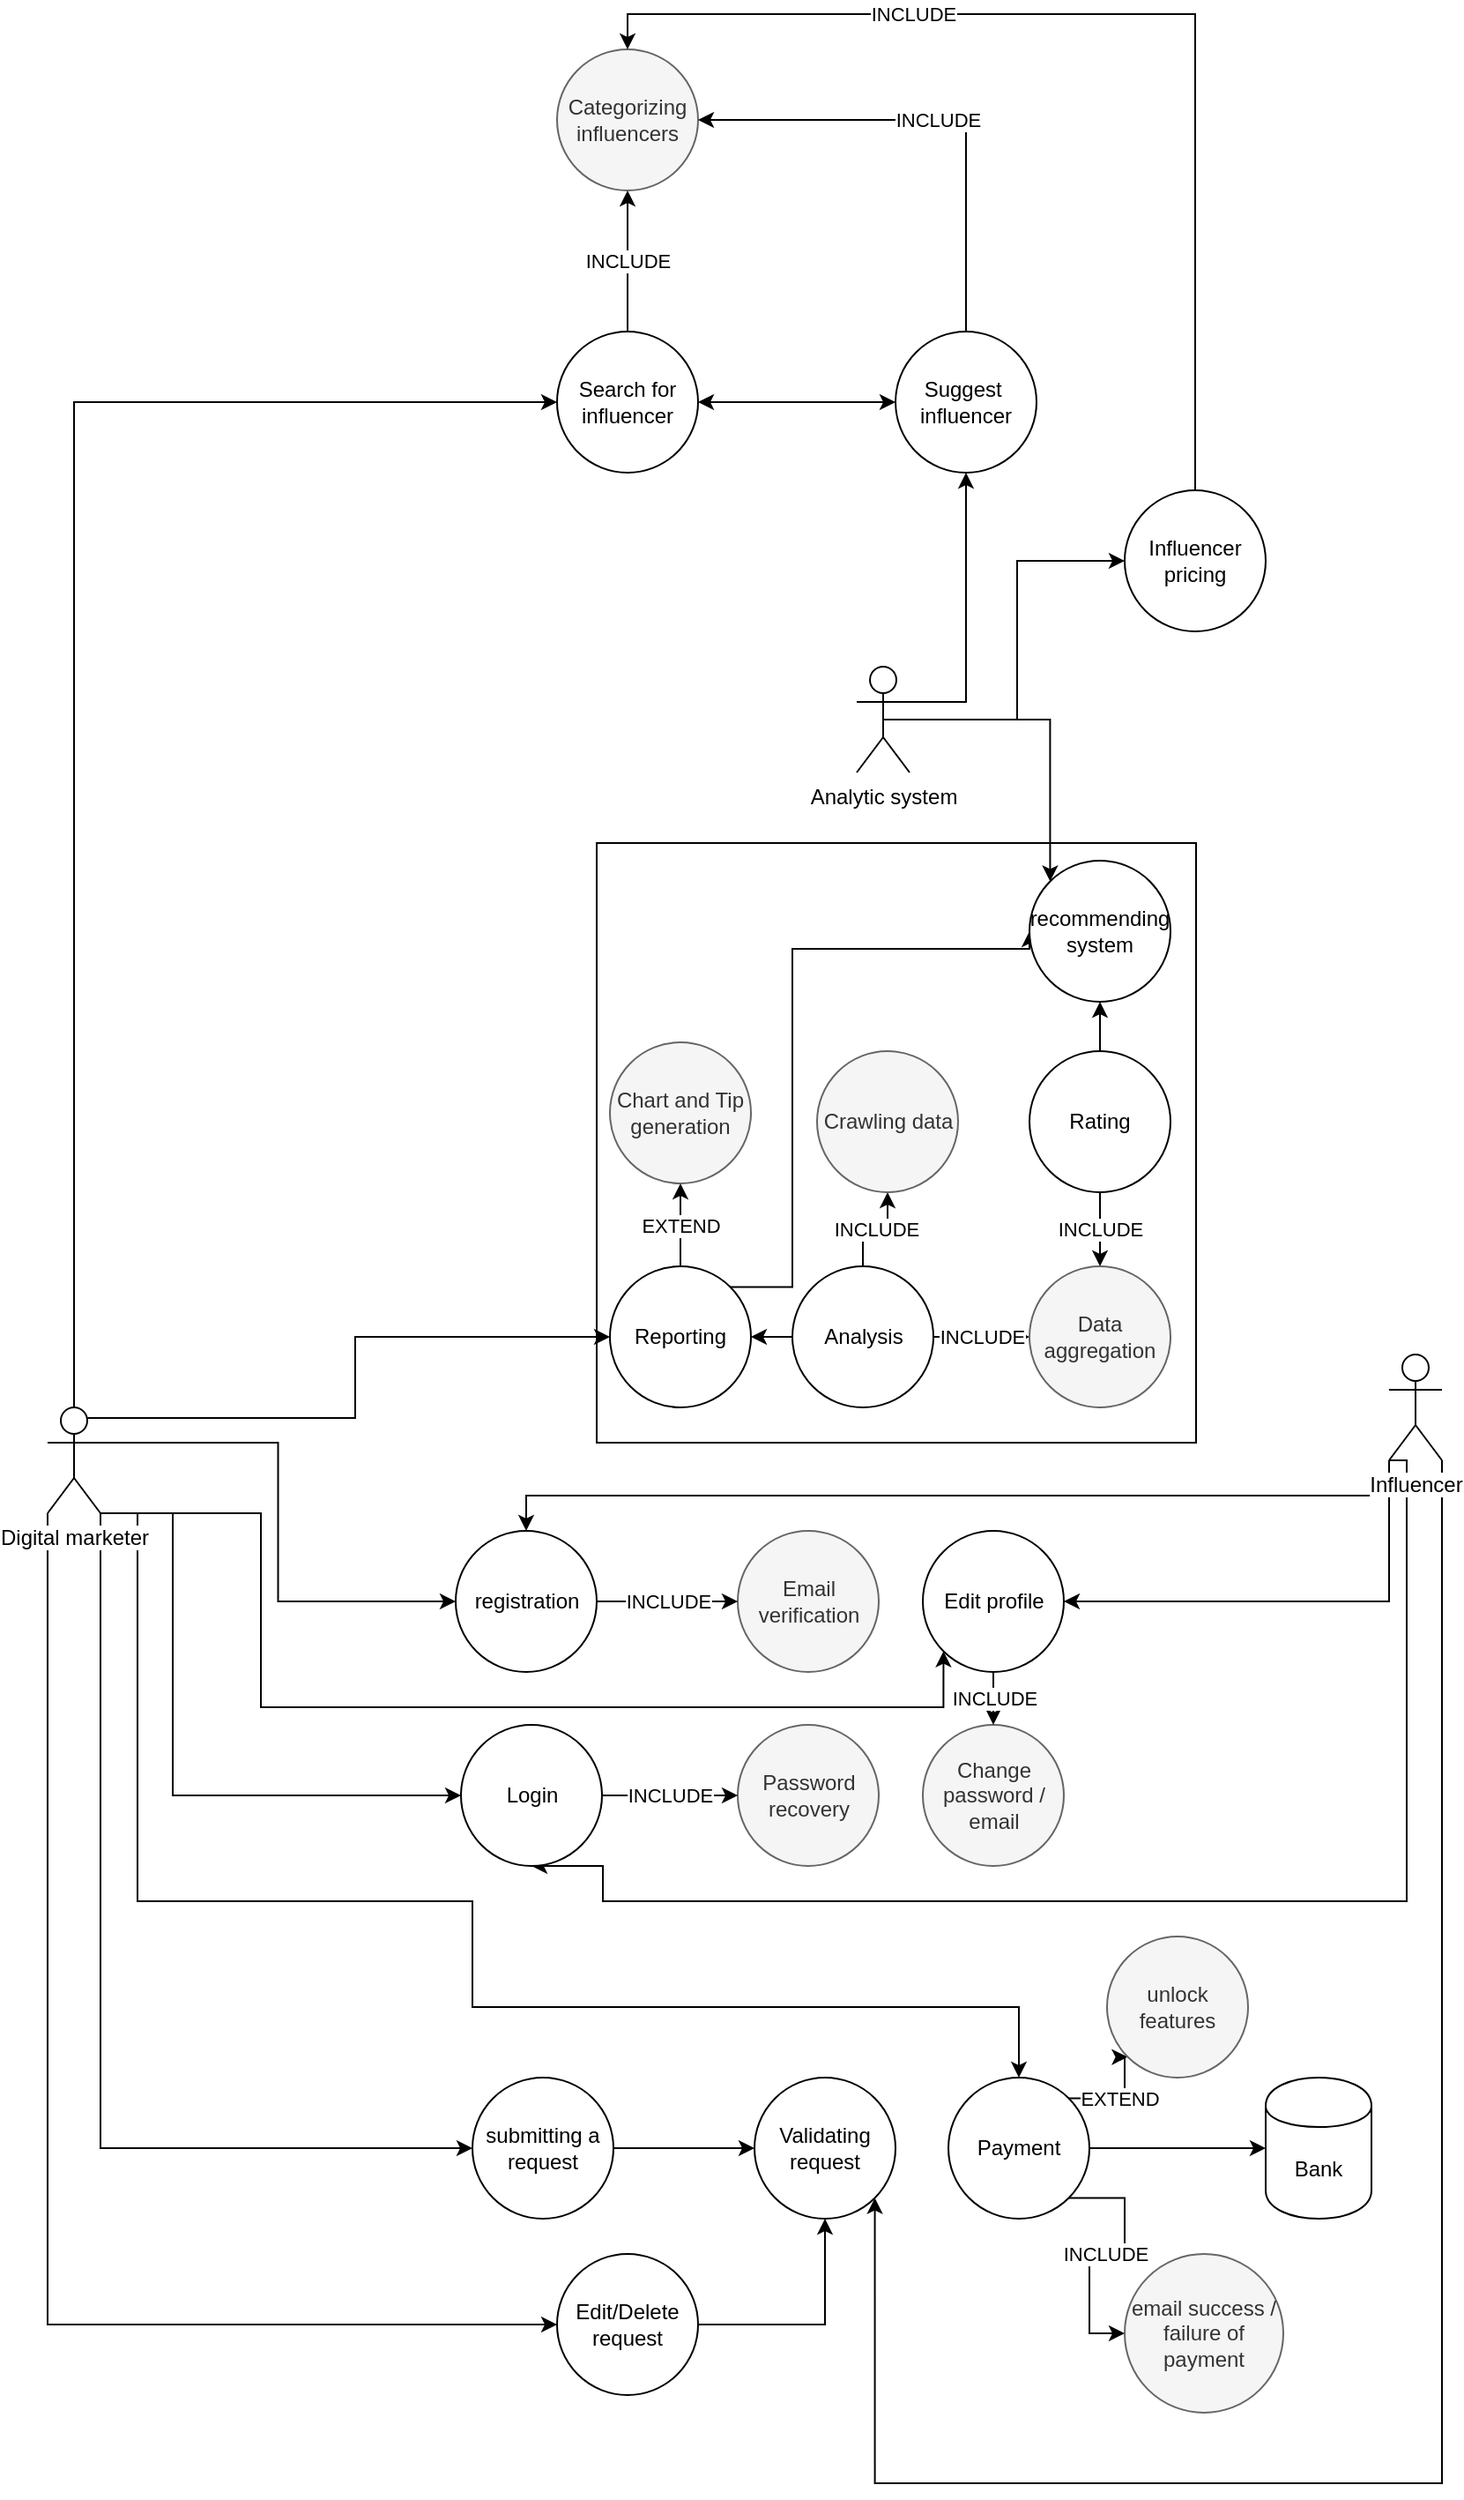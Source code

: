 <mxfile version="12.2.3" type="google" pages="1"><diagram id="gOMcOOEPhn_NpHlBMeWH" name="Page-1"><mxGraphModel dx="1024" dy="1661" grid="1" gridSize="10" guides="1" tooltips="1" connect="1" arrows="1" fold="1" page="1" pageScale="1" pageWidth="850" pageHeight="1100" math="0" shadow="0"><root><mxCell id="0"/><mxCell id="1" parent="0"/><mxCell id="QwFjJhDq7Xz8kx3SxyNN-1" value="" style="edgeStyle=orthogonalEdgeStyle;rounded=0;orthogonalLoop=1;jettySize=auto;html=1;startArrow=classic;startFill=1;" edge="1" parent="1" source="QwFjJhDq7Xz8kx3SxyNN-2" target="QwFjJhDq7Xz8kx3SxyNN-3"><mxGeometry relative="1" as="geometry"/></mxCell><mxCell id="QwFjJhDq7Xz8kx3SxyNN-95" value="INCLUDE" style="edgeStyle=orthogonalEdgeStyle;rounded=0;orthogonalLoop=1;jettySize=auto;html=1;exitX=0.5;exitY=0;exitDx=0;exitDy=0;entryX=0.5;entryY=1;entryDx=0;entryDy=0;startArrow=none;startFill=0;endArrow=classic;endFill=1;" edge="1" parent="1" source="QwFjJhDq7Xz8kx3SxyNN-2" target="QwFjJhDq7Xz8kx3SxyNN-70"><mxGeometry relative="1" as="geometry"/></mxCell><mxCell id="QwFjJhDq7Xz8kx3SxyNN-2" value="Search for influencer" style="ellipse;whiteSpace=wrap;html=1;aspect=fixed;" vertex="1" parent="1"><mxGeometry x="318" y="-200" width="80" height="80" as="geometry"/></mxCell><mxCell id="QwFjJhDq7Xz8kx3SxyNN-70" value="&lt;div&gt;Categorizing&lt;/div&gt;&lt;div&gt;influencers&lt;br&gt;&lt;/div&gt;" style="ellipse;whiteSpace=wrap;html=1;aspect=fixed;fillColor=#f5f5f5;strokeColor=#666666;fontColor=#333333;" vertex="1" parent="1"><mxGeometry x="318" y="-360" width="80" height="80" as="geometry"/></mxCell><mxCell id="QwFjJhDq7Xz8kx3SxyNN-96" value="INCLUDE" style="edgeStyle=orthogonalEdgeStyle;rounded=0;orthogonalLoop=1;jettySize=auto;html=1;exitX=0.5;exitY=0;exitDx=0;exitDy=0;entryX=1;entryY=0.5;entryDx=0;entryDy=0;startArrow=none;startFill=0;endArrow=classic;endFill=1;" edge="1" parent="1" source="QwFjJhDq7Xz8kx3SxyNN-3" target="QwFjJhDq7Xz8kx3SxyNN-70"><mxGeometry relative="1" as="geometry"/></mxCell><mxCell id="QwFjJhDq7Xz8kx3SxyNN-3" value="&lt;div&gt;Suggest&amp;nbsp; influencer&lt;/div&gt;" style="ellipse;whiteSpace=wrap;html=1;aspect=fixed;" vertex="1" parent="1"><mxGeometry x="510" y="-200" width="80" height="80" as="geometry"/></mxCell><mxCell id="QwFjJhDq7Xz8kx3SxyNN-63" style="edgeStyle=orthogonalEdgeStyle;rounded=0;orthogonalLoop=1;jettySize=auto;html=1;exitX=0;exitY=1;exitDx=0;exitDy=0;exitPerimeter=0;entryX=1;entryY=0.5;entryDx=0;entryDy=0;startArrow=none;startFill=0;endArrow=classic;endFill=1;" edge="1" parent="1" source="QwFjJhDq7Xz8kx3SxyNN-5" target="QwFjJhDq7Xz8kx3SxyNN-17"><mxGeometry relative="1" as="geometry"/></mxCell><mxCell id="QwFjJhDq7Xz8kx3SxyNN-64" style="edgeStyle=orthogonalEdgeStyle;rounded=0;orthogonalLoop=1;jettySize=auto;html=1;exitX=0;exitY=1;exitDx=0;exitDy=0;exitPerimeter=0;entryX=0.5;entryY=0;entryDx=0;entryDy=0;startArrow=none;startFill=0;endArrow=classic;endFill=1;" edge="1" parent="1" source="QwFjJhDq7Xz8kx3SxyNN-5" target="QwFjJhDq7Xz8kx3SxyNN-19"><mxGeometry relative="1" as="geometry"/></mxCell><mxCell id="QwFjJhDq7Xz8kx3SxyNN-65" style="edgeStyle=orthogonalEdgeStyle;rounded=0;orthogonalLoop=1;jettySize=auto;html=1;exitX=0;exitY=1;exitDx=0;exitDy=0;exitPerimeter=0;entryX=0.5;entryY=1;entryDx=0;entryDy=0;startArrow=none;startFill=0;endArrow=classic;endFill=1;" edge="1" parent="1" source="QwFjJhDq7Xz8kx3SxyNN-5" target="QwFjJhDq7Xz8kx3SxyNN-18"><mxGeometry relative="1" as="geometry"><Array as="points"><mxPoint x="800" y="440"/><mxPoint x="800" y="690"/><mxPoint x="344" y="690"/></Array></mxGeometry></mxCell><mxCell id="QwFjJhDq7Xz8kx3SxyNN-93" style="edgeStyle=orthogonalEdgeStyle;rounded=0;orthogonalLoop=1;jettySize=auto;html=1;exitX=1;exitY=1;exitDx=0;exitDy=0;exitPerimeter=0;startArrow=none;startFill=0;endArrow=classic;endFill=1;entryX=1;entryY=1;entryDx=0;entryDy=0;" edge="1" parent="1" source="QwFjJhDq7Xz8kx3SxyNN-5" target="QwFjJhDq7Xz8kx3SxyNN-79"><mxGeometry relative="1" as="geometry"><mxPoint x="820" y="1000" as="targetPoint"/><Array as="points"><mxPoint x="820" y="1020"/><mxPoint x="498" y="1020"/></Array></mxGeometry></mxCell><mxCell id="QwFjJhDq7Xz8kx3SxyNN-5" value="Influencer" style="shape=umlActor;verticalLabelPosition=bottom;labelBackgroundColor=#ffffff;verticalAlign=top;html=1;outlineConnect=0;fillColor=none;" vertex="1" parent="1"><mxGeometry x="790" y="380" width="30" height="60" as="geometry"/></mxCell><mxCell id="QwFjJhDq7Xz8kx3SxyNN-8" style="edgeStyle=orthogonalEdgeStyle;rounded=0;orthogonalLoop=1;jettySize=auto;html=1;exitX=0.5;exitY=0;exitDx=0;exitDy=0;exitPerimeter=0;entryX=0;entryY=0.5;entryDx=0;entryDy=0;startArrow=none;startFill=0;" edge="1" parent="1" source="QwFjJhDq7Xz8kx3SxyNN-10" target="QwFjJhDq7Xz8kx3SxyNN-2"><mxGeometry relative="1" as="geometry"/></mxCell><mxCell id="QwFjJhDq7Xz8kx3SxyNN-60" style="edgeStyle=orthogonalEdgeStyle;rounded=0;orthogonalLoop=1;jettySize=auto;html=1;exitX=0.75;exitY=0.1;exitDx=0;exitDy=0;exitPerimeter=0;startArrow=none;startFill=0;endArrow=classic;endFill=1;" edge="1" parent="1" source="QwFjJhDq7Xz8kx3SxyNN-10" target="QwFjJhDq7Xz8kx3SxyNN-22"><mxGeometry relative="1" as="geometry"/></mxCell><mxCell id="QwFjJhDq7Xz8kx3SxyNN-67" style="edgeStyle=orthogonalEdgeStyle;rounded=0;orthogonalLoop=1;jettySize=auto;html=1;exitX=1;exitY=0.333;exitDx=0;exitDy=0;exitPerimeter=0;entryX=0;entryY=0.5;entryDx=0;entryDy=0;startArrow=none;startFill=0;endArrow=classic;endFill=1;" edge="1" parent="1" source="QwFjJhDq7Xz8kx3SxyNN-10" target="QwFjJhDq7Xz8kx3SxyNN-19"><mxGeometry relative="1" as="geometry"/></mxCell><mxCell id="QwFjJhDq7Xz8kx3SxyNN-68" style="edgeStyle=orthogonalEdgeStyle;rounded=0;orthogonalLoop=1;jettySize=auto;html=1;exitX=1;exitY=1;exitDx=0;exitDy=0;exitPerimeter=0;entryX=0;entryY=1;entryDx=0;entryDy=0;startArrow=none;startFill=0;endArrow=classic;endFill=1;" edge="1" parent="1" source="QwFjJhDq7Xz8kx3SxyNN-10" target="QwFjJhDq7Xz8kx3SxyNN-17"><mxGeometry relative="1" as="geometry"><Array as="points"><mxPoint x="150" y="470"/><mxPoint x="150" y="580"/><mxPoint x="537" y="580"/></Array></mxGeometry></mxCell><mxCell id="QwFjJhDq7Xz8kx3SxyNN-69" style="edgeStyle=orthogonalEdgeStyle;rounded=0;orthogonalLoop=1;jettySize=auto;html=1;exitX=1;exitY=1;exitDx=0;exitDy=0;exitPerimeter=0;entryX=0;entryY=0.5;entryDx=0;entryDy=0;startArrow=none;startFill=0;endArrow=classic;endFill=1;" edge="1" parent="1" source="QwFjJhDq7Xz8kx3SxyNN-10" target="QwFjJhDq7Xz8kx3SxyNN-18"><mxGeometry relative="1" as="geometry"><Array as="points"><mxPoint x="100" y="470"/><mxPoint x="100" y="630"/></Array></mxGeometry></mxCell><mxCell id="QwFjJhDq7Xz8kx3SxyNN-90" style="edgeStyle=orthogonalEdgeStyle;rounded=0;orthogonalLoop=1;jettySize=auto;html=1;exitX=1;exitY=1;exitDx=0;exitDy=0;exitPerimeter=0;entryX=0;entryY=0.5;entryDx=0;entryDy=0;startArrow=none;startFill=0;endArrow=classic;endFill=1;" edge="1" parent="1" source="QwFjJhDq7Xz8kx3SxyNN-10" target="QwFjJhDq7Xz8kx3SxyNN-30"><mxGeometry relative="1" as="geometry"/></mxCell><mxCell id="QwFjJhDq7Xz8kx3SxyNN-91" style="edgeStyle=orthogonalEdgeStyle;rounded=0;orthogonalLoop=1;jettySize=auto;html=1;exitX=0;exitY=1;exitDx=0;exitDy=0;exitPerimeter=0;entryX=0;entryY=0.5;entryDx=0;entryDy=0;startArrow=none;startFill=0;endArrow=classic;endFill=1;" edge="1" parent="1" source="QwFjJhDq7Xz8kx3SxyNN-10" target="QwFjJhDq7Xz8kx3SxyNN-29"><mxGeometry relative="1" as="geometry"/></mxCell><mxCell id="QwFjJhDq7Xz8kx3SxyNN-92" style="edgeStyle=orthogonalEdgeStyle;rounded=0;orthogonalLoop=1;jettySize=auto;html=1;exitX=1;exitY=1;exitDx=0;exitDy=0;exitPerimeter=0;startArrow=none;startFill=0;endArrow=classic;endFill=1;entryX=0.5;entryY=0;entryDx=0;entryDy=0;" edge="1" parent="1" source="QwFjJhDq7Xz8kx3SxyNN-10" target="QwFjJhDq7Xz8kx3SxyNN-28"><mxGeometry relative="1" as="geometry"><mxPoint x="270" y="750" as="targetPoint"/><Array as="points"><mxPoint x="80" y="470"/><mxPoint x="80" y="690"/><mxPoint x="270" y="690"/><mxPoint x="270" y="750"/><mxPoint x="580" y="750"/></Array></mxGeometry></mxCell><mxCell id="QwFjJhDq7Xz8kx3SxyNN-10" value="Digital marketer" style="shape=umlActor;verticalLabelPosition=bottom;labelBackgroundColor=#ffffff;verticalAlign=top;html=1;outlineConnect=0;fillColor=none;" vertex="1" parent="1"><mxGeometry x="29" y="410" width="30" height="60" as="geometry"/></mxCell><mxCell id="QwFjJhDq7Xz8kx3SxyNN-12" style="edgeStyle=orthogonalEdgeStyle;rounded=0;orthogonalLoop=1;jettySize=auto;html=1;exitX=1;exitY=0.333;exitDx=0;exitDy=0;exitPerimeter=0;entryX=0.5;entryY=1;entryDx=0;entryDy=0;startArrow=none;startFill=0;" edge="1" parent="1" source="QwFjJhDq7Xz8kx3SxyNN-14" target="QwFjJhDq7Xz8kx3SxyNN-3"><mxGeometry relative="1" as="geometry"/></mxCell><mxCell id="QwFjJhDq7Xz8kx3SxyNN-13" style="edgeStyle=orthogonalEdgeStyle;rounded=0;orthogonalLoop=1;jettySize=auto;html=1;exitX=0.5;exitY=0.5;exitDx=0;exitDy=0;exitPerimeter=0;entryX=0;entryY=0.5;entryDx=0;entryDy=0;startArrow=none;startFill=0;" edge="1" parent="1" source="QwFjJhDq7Xz8kx3SxyNN-14" target="QwFjJhDq7Xz8kx3SxyNN-34"><mxGeometry relative="1" as="geometry"/></mxCell><mxCell id="QwFjJhDq7Xz8kx3SxyNN-14" value="&lt;div&gt;Analytic system&lt;/div&gt;" style="shape=umlActor;verticalLabelPosition=bottom;labelBackgroundColor=#ffffff;verticalAlign=top;html=1;outlineConnect=0;fillColor=none;" vertex="1" parent="1"><mxGeometry x="488" y="-10" width="30" height="60" as="geometry"/></mxCell><mxCell id="QwFjJhDq7Xz8kx3SxyNN-20" value="" style="group;container=1;" vertex="1" connectable="0" parent="1"><mxGeometry x="340.5" y="90" width="340" height="340" as="geometry"/></mxCell><mxCell id="QwFjJhDq7Xz8kx3SxyNN-21" value="" style="whiteSpace=wrap;html=1;aspect=fixed;fillColor=none;" vertex="1" parent="QwFjJhDq7Xz8kx3SxyNN-20"><mxGeometry width="340" height="340" as="geometry"/></mxCell><mxCell id="QwFjJhDq7Xz8kx3SxyNN-53" value="EXTEND" style="edgeStyle=orthogonalEdgeStyle;rounded=0;orthogonalLoop=1;jettySize=auto;html=1;exitX=0.5;exitY=1;exitDx=0;exitDy=0;entryX=0.5;entryY=0;entryDx=0;entryDy=0;startArrow=classic;startFill=1;endArrow=none;endFill=0;" edge="1" parent="QwFjJhDq7Xz8kx3SxyNN-20" source="QwFjJhDq7Xz8kx3SxyNN-52" target="QwFjJhDq7Xz8kx3SxyNN-22"><mxGeometry relative="1" as="geometry"/></mxCell><mxCell id="QwFjJhDq7Xz8kx3SxyNN-58" style="edgeStyle=orthogonalEdgeStyle;rounded=0;orthogonalLoop=1;jettySize=auto;html=1;exitX=1;exitY=0;exitDx=0;exitDy=0;entryX=0;entryY=0.5;entryDx=0;entryDy=0;startArrow=none;startFill=0;endArrow=classic;endFill=1;" edge="1" parent="QwFjJhDq7Xz8kx3SxyNN-20" source="QwFjJhDq7Xz8kx3SxyNN-22" target="QwFjJhDq7Xz8kx3SxyNN-25"><mxGeometry relative="1" as="geometry"><Array as="points"><mxPoint x="111" y="252"/><mxPoint x="111" y="60"/></Array></mxGeometry></mxCell><mxCell id="QwFjJhDq7Xz8kx3SxyNN-22" value="Reporting" style="ellipse;whiteSpace=wrap;html=1;aspect=fixed;" vertex="1" parent="QwFjJhDq7Xz8kx3SxyNN-20"><mxGeometry x="7.5" y="240" width="80" height="80" as="geometry"/></mxCell><mxCell id="QwFjJhDq7Xz8kx3SxyNN-57" style="edgeStyle=orthogonalEdgeStyle;rounded=0;orthogonalLoop=1;jettySize=auto;html=1;exitX=0.5;exitY=0;exitDx=0;exitDy=0;entryX=0.5;entryY=1;entryDx=0;entryDy=0;startArrow=none;startFill=0;endArrow=classic;endFill=1;" edge="1" parent="QwFjJhDq7Xz8kx3SxyNN-20" source="QwFjJhDq7Xz8kx3SxyNN-23" target="QwFjJhDq7Xz8kx3SxyNN-25"><mxGeometry relative="1" as="geometry"/></mxCell><mxCell id="QwFjJhDq7Xz8kx3SxyNN-78" value="INCLUDE" style="edgeStyle=orthogonalEdgeStyle;rounded=0;orthogonalLoop=1;jettySize=auto;html=1;exitX=0.5;exitY=1;exitDx=0;exitDy=0;entryX=0.5;entryY=0;entryDx=0;entryDy=0;startArrow=none;startFill=0;endArrow=classic;endFill=1;" edge="1" parent="QwFjJhDq7Xz8kx3SxyNN-20" source="QwFjJhDq7Xz8kx3SxyNN-23" target="QwFjJhDq7Xz8kx3SxyNN-49"><mxGeometry relative="1" as="geometry"/></mxCell><mxCell id="QwFjJhDq7Xz8kx3SxyNN-23" value="Rating " style="ellipse;whiteSpace=wrap;html=1;aspect=fixed;" vertex="1" parent="QwFjJhDq7Xz8kx3SxyNN-20"><mxGeometry x="245.5" y="118" width="80" height="80" as="geometry"/></mxCell><mxCell id="QwFjJhDq7Xz8kx3SxyNN-54" style="edgeStyle=orthogonalEdgeStyle;rounded=0;orthogonalLoop=1;jettySize=auto;html=1;exitX=0;exitY=0.5;exitDx=0;exitDy=0;entryX=1;entryY=0.5;entryDx=0;entryDy=0;startArrow=none;startFill=0;endArrow=classic;endFill=1;" edge="1" parent="QwFjJhDq7Xz8kx3SxyNN-20" source="QwFjJhDq7Xz8kx3SxyNN-24" target="QwFjJhDq7Xz8kx3SxyNN-22"><mxGeometry relative="1" as="geometry"/></mxCell><mxCell id="QwFjJhDq7Xz8kx3SxyNN-76" value="INCLUDE" style="edgeStyle=orthogonalEdgeStyle;rounded=0;orthogonalLoop=1;jettySize=auto;html=1;exitX=0.5;exitY=0;exitDx=0;exitDy=0;entryX=0.5;entryY=1;entryDx=0;entryDy=0;startArrow=none;startFill=0;endArrow=classic;endFill=1;" edge="1" parent="QwFjJhDq7Xz8kx3SxyNN-20" source="QwFjJhDq7Xz8kx3SxyNN-24" target="QwFjJhDq7Xz8kx3SxyNN-47"><mxGeometry relative="1" as="geometry"/></mxCell><mxCell id="QwFjJhDq7Xz8kx3SxyNN-77" value="INCLUDE" style="edgeStyle=orthogonalEdgeStyle;rounded=0;orthogonalLoop=1;jettySize=auto;html=1;exitX=1;exitY=0.5;exitDx=0;exitDy=0;entryX=0;entryY=0.5;entryDx=0;entryDy=0;startArrow=none;startFill=0;endArrow=classic;endFill=1;" edge="1" parent="QwFjJhDq7Xz8kx3SxyNN-20" source="QwFjJhDq7Xz8kx3SxyNN-24" target="QwFjJhDq7Xz8kx3SxyNN-49"><mxGeometry relative="1" as="geometry"/></mxCell><mxCell id="QwFjJhDq7Xz8kx3SxyNN-24" value="Analysis" style="ellipse;whiteSpace=wrap;html=1;aspect=fixed;" vertex="1" parent="QwFjJhDq7Xz8kx3SxyNN-20"><mxGeometry x="111" y="240" width="80" height="80" as="geometry"/></mxCell><mxCell id="QwFjJhDq7Xz8kx3SxyNN-25" value="recommending system" style="ellipse;whiteSpace=wrap;html=1;aspect=fixed;" vertex="1" parent="QwFjJhDq7Xz8kx3SxyNN-20"><mxGeometry x="245.5" y="10" width="80" height="80" as="geometry"/></mxCell><mxCell id="QwFjJhDq7Xz8kx3SxyNN-47" value="Crawling data" style="ellipse;whiteSpace=wrap;html=1;aspect=fixed;fillColor=#f5f5f5;strokeColor=#666666;fontColor=#333333;" vertex="1" parent="QwFjJhDq7Xz8kx3SxyNN-20"><mxGeometry x="125" y="118" width="80" height="80" as="geometry"/></mxCell><mxCell id="QwFjJhDq7Xz8kx3SxyNN-49" value="Data aggregation" style="ellipse;whiteSpace=wrap;html=1;aspect=fixed;fillColor=#f5f5f5;strokeColor=#666666;fontColor=#333333;" vertex="1" parent="QwFjJhDq7Xz8kx3SxyNN-20"><mxGeometry x="245.5" y="240" width="80" height="80" as="geometry"/></mxCell><mxCell id="QwFjJhDq7Xz8kx3SxyNN-52" value="Chart and Tip generation" style="ellipse;whiteSpace=wrap;html=1;aspect=fixed;fillColor=#f5f5f5;strokeColor=#666666;fontColor=#333333;" vertex="1" parent="QwFjJhDq7Xz8kx3SxyNN-20"><mxGeometry x="7.5" y="113" width="80" height="80" as="geometry"/></mxCell><mxCell id="QwFjJhDq7Xz8kx3SxyNN-97" value="INCLUDE" style="edgeStyle=orthogonalEdgeStyle;rounded=0;orthogonalLoop=1;jettySize=auto;html=1;exitX=0.5;exitY=0;exitDx=0;exitDy=0;entryX=0.5;entryY=0;entryDx=0;entryDy=0;startArrow=none;startFill=0;endArrow=classic;endFill=1;" edge="1" parent="1" source="QwFjJhDq7Xz8kx3SxyNN-34" target="QwFjJhDq7Xz8kx3SxyNN-70"><mxGeometry x="0.405" relative="1" as="geometry"><mxPoint as="offset"/></mxGeometry></mxCell><mxCell id="QwFjJhDq7Xz8kx3SxyNN-34" value="Influencer pricing" style="ellipse;whiteSpace=wrap;html=1;aspect=fixed;fillColor=none;" vertex="1" parent="1"><mxGeometry x="640" y="-110" width="80" height="80" as="geometry"/></mxCell><mxCell id="QwFjJhDq7Xz8kx3SxyNN-62" style="edgeStyle=orthogonalEdgeStyle;rounded=0;orthogonalLoop=1;jettySize=auto;html=1;startArrow=none;startFill=0;endArrow=classic;endFill=1;entryX=0;entryY=0;entryDx=0;entryDy=0;" edge="1" parent="1" source="QwFjJhDq7Xz8kx3SxyNN-14" target="QwFjJhDq7Xz8kx3SxyNN-25"><mxGeometry relative="1" as="geometry"/></mxCell><mxCell id="QwFjJhDq7Xz8kx3SxyNN-19" value="&lt;div&gt;registration &lt;br&gt;&lt;/div&gt;" style="ellipse;whiteSpace=wrap;html=1;aspect=fixed;" vertex="1" parent="1"><mxGeometry x="260.5" y="480" width="80" height="80" as="geometry"/></mxCell><mxCell id="QwFjJhDq7Xz8kx3SxyNN-36" value="Email verification" style="ellipse;whiteSpace=wrap;html=1;aspect=fixed;fillColor=#f5f5f5;strokeColor=#666666;fontColor=#333333;" vertex="1" parent="1"><mxGeometry x="420.5" y="480" width="80" height="80" as="geometry"/></mxCell><mxCell id="QwFjJhDq7Xz8kx3SxyNN-37" value="INCLUDE" style="edgeStyle=orthogonalEdgeStyle;rounded=0;orthogonalLoop=1;jettySize=auto;html=1;exitX=1;exitY=0.5;exitDx=0;exitDy=0;entryX=0;entryY=0.5;entryDx=0;entryDy=0;" edge="1" parent="1" source="QwFjJhDq7Xz8kx3SxyNN-19" target="QwFjJhDq7Xz8kx3SxyNN-36"><mxGeometry relative="1" as="geometry"/></mxCell><mxCell id="QwFjJhDq7Xz8kx3SxyNN-17" value="&lt;div&gt;Edit profile&lt;br&gt;&lt;/div&gt;" style="ellipse;whiteSpace=wrap;html=1;aspect=fixed;" vertex="1" parent="1"><mxGeometry x="525.5" y="480" width="80" height="80" as="geometry"/></mxCell><mxCell id="QwFjJhDq7Xz8kx3SxyNN-18" value="&lt;div&gt;Login&lt;/div&gt;" style="ellipse;whiteSpace=wrap;html=1;aspect=fixed;" vertex="1" parent="1"><mxGeometry x="263.5" y="590" width="80" height="80" as="geometry"/></mxCell><mxCell id="QwFjJhDq7Xz8kx3SxyNN-38" value="Password recovery" style="ellipse;whiteSpace=wrap;html=1;aspect=fixed;fillColor=#f5f5f5;strokeColor=#666666;fontColor=#333333;" vertex="1" parent="1"><mxGeometry x="420.5" y="590" width="80" height="80" as="geometry"/></mxCell><mxCell id="QwFjJhDq7Xz8kx3SxyNN-39" value="INCLUDE" style="edgeStyle=orthogonalEdgeStyle;rounded=0;orthogonalLoop=1;jettySize=auto;html=1;exitX=1;exitY=0.5;exitDx=0;exitDy=0;entryX=0;entryY=0.5;entryDx=0;entryDy=0;" edge="1" parent="1" source="QwFjJhDq7Xz8kx3SxyNN-18" target="QwFjJhDq7Xz8kx3SxyNN-38"><mxGeometry relative="1" as="geometry"/></mxCell><mxCell id="QwFjJhDq7Xz8kx3SxyNN-40" value="&lt;div&gt;Change password / email&lt;/div&gt;" style="ellipse;whiteSpace=wrap;html=1;aspect=fixed;fillColor=#f5f5f5;strokeColor=#666666;fontColor=#333333;" vertex="1" parent="1"><mxGeometry x="525.5" y="590" width="80" height="80" as="geometry"/></mxCell><mxCell id="QwFjJhDq7Xz8kx3SxyNN-41" value="INCLUDE" style="edgeStyle=orthogonalEdgeStyle;rounded=0;orthogonalLoop=1;jettySize=auto;html=1;exitX=0.5;exitY=1;exitDx=0;exitDy=0;" edge="1" parent="1" source="QwFjJhDq7Xz8kx3SxyNN-17" target="QwFjJhDq7Xz8kx3SxyNN-40"><mxGeometry relative="1" as="geometry"/></mxCell><mxCell id="QwFjJhDq7Xz8kx3SxyNN-85" value="INCLUDE" style="edgeStyle=orthogonalEdgeStyle;rounded=0;orthogonalLoop=1;jettySize=auto;html=1;exitX=1;exitY=1;exitDx=0;exitDy=0;entryX=0;entryY=0.5;entryDx=0;entryDy=0;startArrow=none;startFill=0;endArrow=classic;endFill=1;" edge="1" parent="1" source="QwFjJhDq7Xz8kx3SxyNN-28" target="QwFjJhDq7Xz8kx3SxyNN-84"><mxGeometry relative="1" as="geometry"/></mxCell><mxCell id="QwFjJhDq7Xz8kx3SxyNN-86" style="edgeStyle=orthogonalEdgeStyle;rounded=0;orthogonalLoop=1;jettySize=auto;html=1;exitX=1;exitY=0.5;exitDx=0;exitDy=0;entryX=0;entryY=0.5;entryDx=0;entryDy=0;startArrow=none;startFill=0;endArrow=classic;endFill=1;" edge="1" parent="1" source="QwFjJhDq7Xz8kx3SxyNN-28" target="QwFjJhDq7Xz8kx3SxyNN-31"><mxGeometry relative="1" as="geometry"/></mxCell><mxCell id="QwFjJhDq7Xz8kx3SxyNN-89" value="EXTEND" style="edgeStyle=orthogonalEdgeStyle;rounded=0;orthogonalLoop=1;jettySize=auto;html=1;exitX=1;exitY=0;exitDx=0;exitDy=0;entryX=0;entryY=1;entryDx=0;entryDy=0;startArrow=none;startFill=0;endArrow=classic;endFill=1;" edge="1" parent="1" source="QwFjJhDq7Xz8kx3SxyNN-28" target="QwFjJhDq7Xz8kx3SxyNN-87"><mxGeometry relative="1" as="geometry"/></mxCell><mxCell id="QwFjJhDq7Xz8kx3SxyNN-28" value="Payment" style="ellipse;whiteSpace=wrap;html=1;aspect=fixed;" vertex="1" parent="1"><mxGeometry x="540" y="790" width="80" height="80" as="geometry"/></mxCell><mxCell id="QwFjJhDq7Xz8kx3SxyNN-81" style="edgeStyle=orthogonalEdgeStyle;rounded=0;orthogonalLoop=1;jettySize=auto;html=1;exitX=1;exitY=0.5;exitDx=0;exitDy=0;entryX=0.5;entryY=1;entryDx=0;entryDy=0;startArrow=none;startFill=0;endArrow=classic;endFill=1;" edge="1" parent="1" source="QwFjJhDq7Xz8kx3SxyNN-29" target="QwFjJhDq7Xz8kx3SxyNN-79"><mxGeometry relative="1" as="geometry"/></mxCell><mxCell id="QwFjJhDq7Xz8kx3SxyNN-29" value="Edit/Delete request" style="ellipse;whiteSpace=wrap;html=1;aspect=fixed;" vertex="1" parent="1"><mxGeometry x="318" y="890" width="80" height="80" as="geometry"/></mxCell><mxCell id="QwFjJhDq7Xz8kx3SxyNN-99" style="edgeStyle=orthogonalEdgeStyle;rounded=0;orthogonalLoop=1;jettySize=auto;html=1;exitX=1;exitY=0.5;exitDx=0;exitDy=0;startArrow=none;startFill=0;endArrow=classic;endFill=1;" edge="1" parent="1" source="QwFjJhDq7Xz8kx3SxyNN-30" target="QwFjJhDq7Xz8kx3SxyNN-79"><mxGeometry relative="1" as="geometry"/></mxCell><mxCell id="QwFjJhDq7Xz8kx3SxyNN-30" value="submitting a request" style="ellipse;whiteSpace=wrap;html=1;aspect=fixed;" vertex="1" parent="1"><mxGeometry x="270" y="790" width="80" height="80" as="geometry"/></mxCell><mxCell id="QwFjJhDq7Xz8kx3SxyNN-79" value="Validating request" style="ellipse;whiteSpace=wrap;html=1;aspect=fixed;" vertex="1" parent="1"><mxGeometry x="430" y="790" width="80" height="80" as="geometry"/></mxCell><mxCell id="QwFjJhDq7Xz8kx3SxyNN-31" value="Bank" style="shape=cylinder;whiteSpace=wrap;html=1;boundedLbl=1;backgroundOutline=1;fillColor=none;" vertex="1" parent="1"><mxGeometry x="720" y="790" width="60" height="80" as="geometry"/></mxCell><mxCell id="QwFjJhDq7Xz8kx3SxyNN-84" value="email success / failure of payment" style="ellipse;whiteSpace=wrap;html=1;aspect=fixed;fillColor=#f5f5f5;strokeColor=#666666;fontColor=#333333;" vertex="1" parent="1"><mxGeometry x="640" y="890" width="90" height="90" as="geometry"/></mxCell><mxCell id="QwFjJhDq7Xz8kx3SxyNN-87" value="unlock features" style="ellipse;whiteSpace=wrap;html=1;aspect=fixed;fillColor=#f5f5f5;strokeColor=#666666;fontColor=#333333;" vertex="1" parent="1"><mxGeometry x="630" y="710" width="80" height="80" as="geometry"/></mxCell></root></mxGraphModel></diagram></mxfile>